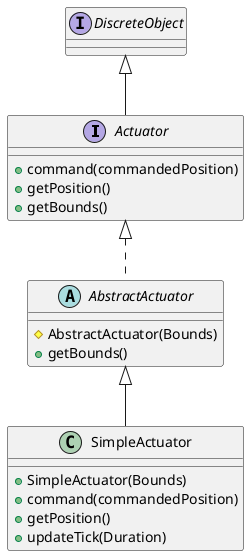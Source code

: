 @startuml actuator

' left to right direction

interface Actuator extends DiscreteObject {
    + command(commandedPosition)
    + getPosition()
    + getBounds()
}

abstract AbstractActuator implements Actuator {
    # AbstractActuator(Bounds)
    + getBounds()
}

class SimpleActuator extends AbstractActuator {
    + SimpleActuator(Bounds)
    + command(commandedPosition)
    + getPosition()
    + updateTick(Duration)
}

@enduml
